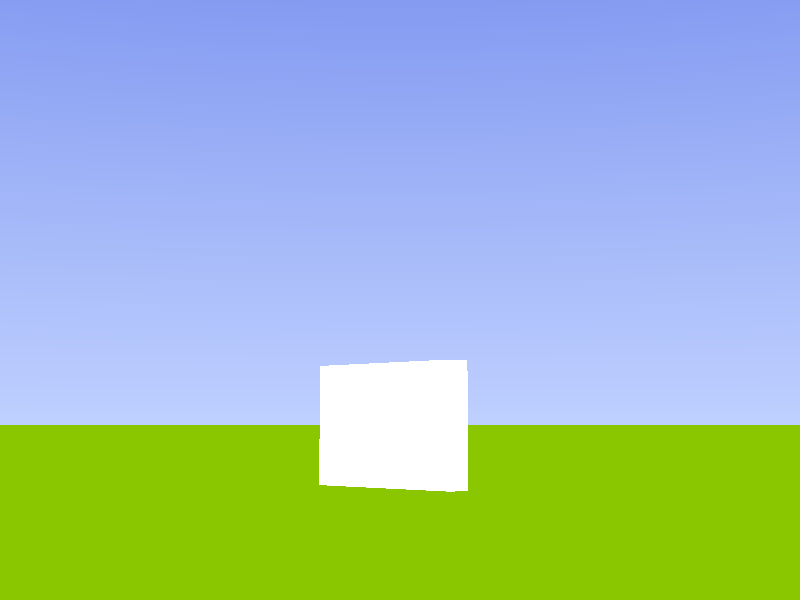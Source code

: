 
//--------------------------------------------------------------------------
#version 3.6;
global_settings { assumed_gamma 1.3 }
//--------------------------------------------------------------------------
#include "shapes.inc"
#include "colors.inc"
#include "textures.inc"
#include "skies.inc"
#include "metals.inc"
#include "woods.inc"
//--------------------------------------------------------------------------
// camera ------------------------------------------------------------------
#declare Camera_0 = camera{angle 35
location<3.0, 1.0, -20.0>
        right x *image_width / image_height

                                   look_at<-1.0, 3.5, 5.0>
                                       rotate<0, -360 * (clock + 0.10), 0>
}
camera{Camera_0}
// sun ---------------------------------------------------------------------
light_source{<1500, 2500, -2500> color White * 0.95} light_source{<1500, 2500, 2500> color White * 0.1}
// sky ---------------------------------------------------------------------
sky_sphere
{
    pigment
    {
        gradient<0, 1, 0>
            color_map{[0.00 rgb<0.6, 0.7, 1.0>]
                          [0.35 rgb<0.0, 0.1, 0.8>]
                          [0.65 rgb<0.0, 0.1, 0.8>]
                          [1.00 rgb<0.6, 0.7, 1.0>]} scale 2
    } // end of pigment
} //end of skysphere -------------------------------------
// fog ---------------------------------------------------------------------
fog{fog_type 2 distance 50 color White
        fog_offset 0.1 fog_alt 2.0 turbulence 0.8}
// ground ------------------------------------------------------------------

plane
{
    <0, 1, 0>, 0 texture
    {
        pigment{color rgb<0.35, 0.65, 0.0>} normal{bumps 0.75 scale 0.015} finish { ambient 0.1 diffuse 0.8 }
    } // end of texture
} // end of plane

//--------------------------------------------------------------------------
//---------------------------- objects in scene ----------------------------
//--------------------------------------------------------------------------
box
{
<-2.0, -0.2, -2.0>, <1.0, 0.2, 1.0>
                            finish{
                                ambient 0.2 diffuse 0.8} pigment{color White}

    rotate<90, 0, 0>
}